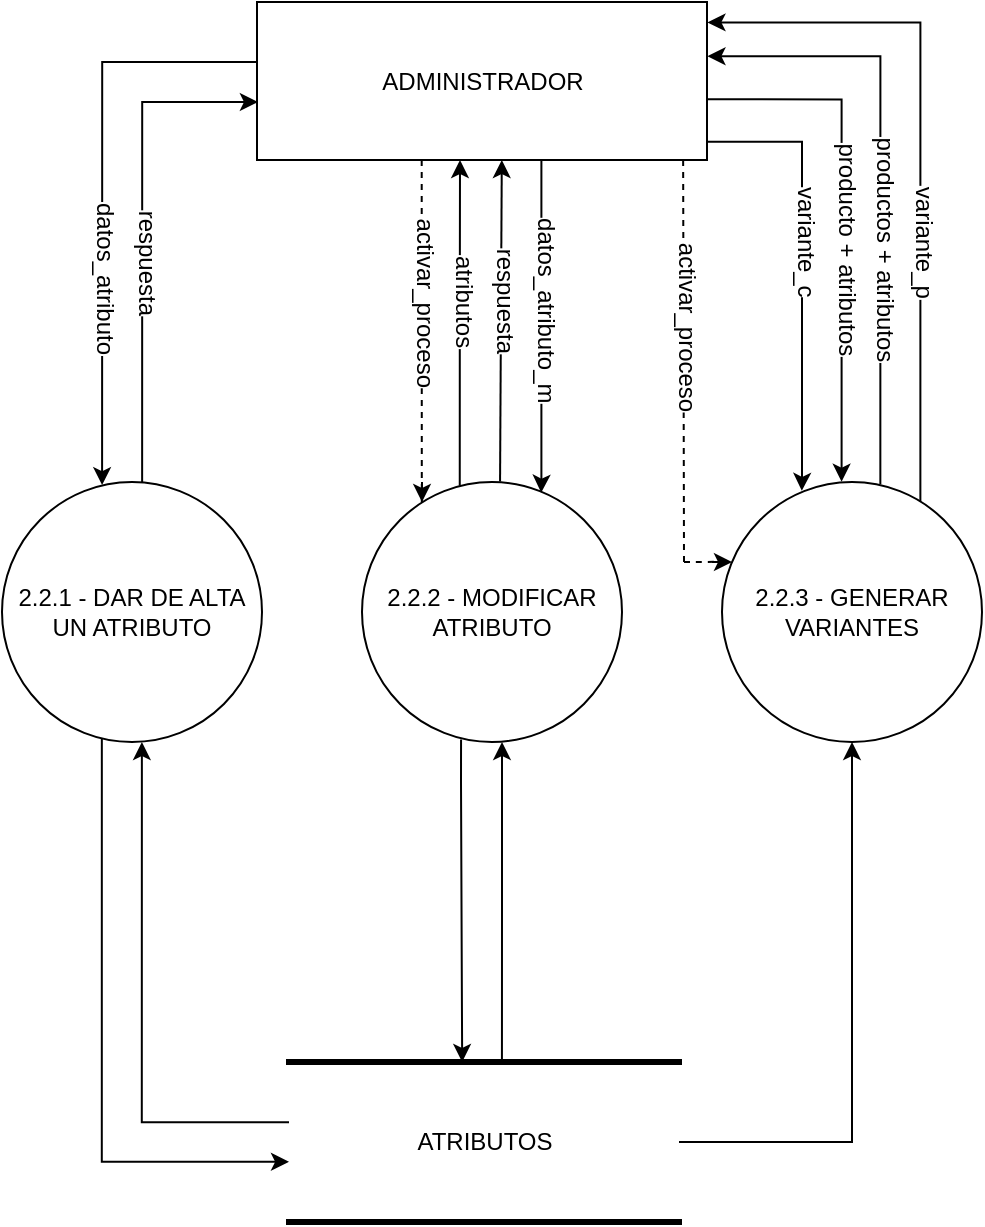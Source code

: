 <mxfile version="12.3.9" type="google" pages="2"><diagram id="X3DxEcPEJdj1AOFTx1KX" name="Figura 2.2 (V1)"><mxGraphModel dx="1222" dy="709" grid="1" gridSize="10" guides="1" tooltips="1" connect="1" arrows="1" fold="1" page="1" pageScale="1" pageWidth="827" pageHeight="1169" math="0" shadow="0"><root><mxCell id="0"/><mxCell id="1" parent="0"/><mxCell id="T6e_xXJbMc5Jy8DenD_6-27" style="edgeStyle=orthogonalEdgeStyle;rounded=0;orthogonalLoop=1;jettySize=auto;html=1;exitX=0.384;exitY=0.985;exitDx=0;exitDy=0;exitPerimeter=0;entryX=0;entryY=0.624;entryDx=0;entryDy=0;entryPerimeter=0;" parent="1" source="T6e_xXJbMc5Jy8DenD_6-1" target="T6e_xXJbMc5Jy8DenD_6-26" edge="1"><mxGeometry relative="1" as="geometry"><mxPoint x="280" y="740" as="targetPoint"/><Array as="points"><mxPoint x="210" y="740"/></Array></mxGeometry></mxCell><mxCell id="T6e_xXJbMc5Jy8DenD_6-1" value="2.2.1 - DAR DE ALTA UN ATRIBUTO" style="ellipse;whiteSpace=wrap;html=1;aspect=fixed;" parent="1" vertex="1"><mxGeometry x="160" y="400" width="130" height="130" as="geometry"/></mxCell><mxCell id="T6e_xXJbMc5Jy8DenD_6-46" style="edgeStyle=orthogonalEdgeStyle;rounded=0;orthogonalLoop=1;jettySize=auto;html=1;exitX=0.531;exitY=-0.002;exitDx=0;exitDy=0;exitPerimeter=0;entryX=0.544;entryY=1;entryDx=0;entryDy=0;entryPerimeter=0;" parent="1" source="T6e_xXJbMc5Jy8DenD_6-10" target="T6e_xXJbMc5Jy8DenD_6-13" edge="1"><mxGeometry relative="1" as="geometry"><mxPoint x="315.138" y="240" as="targetPoint"/><Array as="points"><mxPoint x="410" y="400"/></Array></mxGeometry></mxCell><mxCell id="T6e_xXJbMc5Jy8DenD_6-47" value="respuesta" style="text;html=1;resizable=0;points=[];align=center;verticalAlign=middle;labelBackgroundColor=#ffffff;rotation=90;direction=south;" parent="T6e_xXJbMc5Jy8DenD_6-46" vertex="1" connectable="0"><mxGeometry x="0.423" relative="1" as="geometry"><mxPoint x="2" y="23" as="offset"/></mxGeometry></mxCell><mxCell id="T6e_xXJbMc5Jy8DenD_6-49" style="edgeStyle=orthogonalEdgeStyle;rounded=0;orthogonalLoop=1;jettySize=auto;html=1;exitX=0.381;exitY=0.99;exitDx=0;exitDy=0;exitPerimeter=0;entryX=0.444;entryY=0;entryDx=0;entryDy=0;entryPerimeter=0;" parent="1" source="T6e_xXJbMc5Jy8DenD_6-10" target="T6e_xXJbMc5Jy8DenD_6-26" edge="1"><mxGeometry relative="1" as="geometry"><mxPoint x="361" y="511" as="sourcePoint"/><Array as="points"><mxPoint x="390" y="550"/></Array><mxPoint x="390" y="680" as="targetPoint"/></mxGeometry></mxCell><mxCell id="T6e_xXJbMc5Jy8DenD_6-10" value="2.2.2 - MODIFICAR ATRIBUTO" style="ellipse;whiteSpace=wrap;html=1;aspect=fixed;" parent="1" vertex="1"><mxGeometry x="340" y="400" width="130" height="130" as="geometry"/></mxCell><mxCell id="T6e_xXJbMc5Jy8DenD_6-12" value="2.2.3 - GENERAR VARIANTES" style="ellipse;whiteSpace=wrap;html=1;aspect=fixed;" parent="1" vertex="1"><mxGeometry x="520" y="400" width="130" height="130" as="geometry"/></mxCell><mxCell id="T6e_xXJbMc5Jy8DenD_6-21" style="edgeStyle=orthogonalEdgeStyle;rounded=0;orthogonalLoop=1;jettySize=auto;html=1;entryX=0.385;entryY=0.012;entryDx=0;entryDy=0;entryPerimeter=0;" parent="1" target="T6e_xXJbMc5Jy8DenD_6-1" edge="1"><mxGeometry relative="1" as="geometry"><mxPoint x="120" y="400" as="targetPoint"/><mxPoint x="287" y="190" as="sourcePoint"/><Array as="points"><mxPoint x="210" y="190"/></Array></mxGeometry></mxCell><mxCell id="T6e_xXJbMc5Jy8DenD_6-23" value="datos_atributo" style="text;html=1;resizable=0;points=[];align=center;verticalAlign=middle;labelBackgroundColor=#ffffff;rotation=90;" parent="T6e_xXJbMc5Jy8DenD_6-21" vertex="1" connectable="0"><mxGeometry x="-0.43" y="1" relative="1" as="geometry"><mxPoint x="1" y="102.5" as="offset"/></mxGeometry></mxCell><mxCell id="T6e_xXJbMc5Jy8DenD_6-22" style="edgeStyle=orthogonalEdgeStyle;rounded=0;orthogonalLoop=1;jettySize=auto;html=1;exitX=0.539;exitY=0.002;exitDx=0;exitDy=0;entryX=0.002;entryY=0.633;entryDx=0;entryDy=0;entryPerimeter=0;exitPerimeter=0;" parent="1" source="T6e_xXJbMc5Jy8DenD_6-1" target="T6e_xXJbMc5Jy8DenD_6-13" edge="1"><mxGeometry relative="1" as="geometry"><Array as="points"><mxPoint x="230" y="210"/></Array></mxGeometry></mxCell><mxCell id="T6e_xXJbMc5Jy8DenD_6-24" value="respuesta" style="text;html=1;resizable=0;points=[];align=center;verticalAlign=middle;labelBackgroundColor=#ffffff;rotation=90;" parent="T6e_xXJbMc5Jy8DenD_6-22" vertex="1" connectable="0"><mxGeometry x="0.675" y="-1" relative="1" as="geometry"><mxPoint x="-15.5" y="79" as="offset"/></mxGeometry></mxCell><mxCell id="T6e_xXJbMc5Jy8DenD_6-35" style="edgeStyle=orthogonalEdgeStyle;rounded=0;orthogonalLoop=1;jettySize=auto;html=1;exitX=0.632;exitY=0.995;exitDx=0;exitDy=0;exitPerimeter=0;entryX=0.689;entryY=0.041;entryDx=0;entryDy=0;entryPerimeter=0;" parent="1" source="T6e_xXJbMc5Jy8DenD_6-13" target="T6e_xXJbMc5Jy8DenD_6-10" edge="1"><mxGeometry relative="1" as="geometry"><Array as="points"><mxPoint x="430" y="400"/></Array><mxPoint x="288" y="230" as="sourcePoint"/><mxPoint x="429" y="410" as="targetPoint"/></mxGeometry></mxCell><mxCell id="T6e_xXJbMc5Jy8DenD_6-36" value="datos_atributo_m" style="text;html=1;resizable=0;points=[];align=center;verticalAlign=middle;labelBackgroundColor=#ffffff;rotation=90;" parent="T6e_xXJbMc5Jy8DenD_6-35" vertex="1" connectable="0"><mxGeometry x="-0.02" relative="1" as="geometry"><mxPoint x="2" y="-6" as="offset"/></mxGeometry></mxCell><mxCell id="T6e_xXJbMc5Jy8DenD_6-37" style="edgeStyle=orthogonalEdgeStyle;rounded=0;orthogonalLoop=1;jettySize=auto;html=1;exitX=0.376;exitY=0.014;exitDx=0;exitDy=0;exitPerimeter=0;" parent="1" source="T6e_xXJbMc5Jy8DenD_6-10" edge="1"><mxGeometry relative="1" as="geometry"><Array as="points"/><mxPoint x="389" y="390" as="sourcePoint"/><mxPoint x="389" y="239" as="targetPoint"/></mxGeometry></mxCell><mxCell id="T6e_xXJbMc5Jy8DenD_6-45" value="atributos" style="text;html=1;resizable=0;points=[];align=center;verticalAlign=middle;labelBackgroundColor=#ffffff;rotation=90;" parent="T6e_xXJbMc5Jy8DenD_6-37" vertex="1" connectable="0"><mxGeometry x="0.261" y="1" relative="1" as="geometry"><mxPoint x="3" y="10" as="offset"/></mxGeometry></mxCell><mxCell id="T6e_xXJbMc5Jy8DenD_6-55" style="edgeStyle=orthogonalEdgeStyle;rounded=0;orthogonalLoop=1;jettySize=auto;html=1;exitX=1.001;exitY=0.616;exitDx=0;exitDy=0;entryX=0.46;entryY=-0.001;entryDx=0;entryDy=0;entryPerimeter=0;exitPerimeter=0;" parent="1" source="T6e_xXJbMc5Jy8DenD_6-13" target="T6e_xXJbMc5Jy8DenD_6-12" edge="1"><mxGeometry relative="1" as="geometry"><Array as="points"><mxPoint x="580" y="209"/></Array></mxGeometry></mxCell><mxCell id="T6e_xXJbMc5Jy8DenD_6-56" value="producto + atributos" style="text;html=1;resizable=0;points=[];align=center;verticalAlign=middle;labelBackgroundColor=#ffffff;fontSize=12;rotation=90;" parent="T6e_xXJbMc5Jy8DenD_6-55" vertex="1" connectable="0"><mxGeometry x="-0.765" relative="1" as="geometry"><mxPoint x="39" y="74.5" as="offset"/></mxGeometry></mxCell><mxCell id="T6e_xXJbMc5Jy8DenD_6-57" style="edgeStyle=orthogonalEdgeStyle;rounded=0;orthogonalLoop=1;jettySize=auto;html=1;exitX=0.609;exitY=0.009;exitDx=0;exitDy=0;entryX=1.001;entryY=0.343;entryDx=0;entryDy=0;entryPerimeter=0;fontSize=5;exitPerimeter=0;" parent="1" source="T6e_xXJbMc5Jy8DenD_6-12" target="T6e_xXJbMc5Jy8DenD_6-13" edge="1"><mxGeometry relative="1" as="geometry"><Array as="points"><mxPoint x="599" y="187"/></Array></mxGeometry></mxCell><mxCell id="T6e_xXJbMc5Jy8DenD_6-59" value="productos + atributos" style="text;html=1;resizable=0;points=[];align=center;verticalAlign=middle;labelBackgroundColor=#ffffff;fontSize=12;rotation=90;" parent="T6e_xXJbMc5Jy8DenD_6-57" vertex="1" connectable="0"><mxGeometry x="-0.329" y="1" relative="1" as="geometry"><mxPoint x="3" y="-17" as="offset"/></mxGeometry></mxCell><mxCell id="T6e_xXJbMc5Jy8DenD_6-58" style="edgeStyle=orthogonalEdgeStyle;rounded=0;orthogonalLoop=1;jettySize=auto;html=1;entryX=1.001;entryY=0.129;entryDx=0;entryDy=0;entryPerimeter=0;fontSize=5;exitX=0.763;exitY=0.074;exitDx=0;exitDy=0;exitPerimeter=0;" parent="1" source="T6e_xXJbMc5Jy8DenD_6-12" target="T6e_xXJbMc5Jy8DenD_6-13" edge="1"><mxGeometry relative="1" as="geometry"><mxPoint x="551" y="432" as="sourcePoint"/><Array as="points"><mxPoint x="619" y="170"/></Array></mxGeometry></mxCell><mxCell id="T6e_xXJbMc5Jy8DenD_6-60" value="variante_p" style="text;html=1;resizable=0;points=[];align=center;verticalAlign=middle;labelBackgroundColor=#ffffff;fontSize=12;rotation=90;" parent="T6e_xXJbMc5Jy8DenD_6-58" vertex="1" connectable="0"><mxGeometry x="0.106" y="-1" relative="1" as="geometry"><mxPoint x="1" y="61.5" as="offset"/></mxGeometry></mxCell><mxCell id="8ViFL-NBP_x15IbpUA06-5" style="edgeStyle=orthogonalEdgeStyle;rounded=0;orthogonalLoop=1;jettySize=auto;html=1;exitX=1.001;exitY=0.885;exitDx=0;exitDy=0;entryX=0.307;entryY=0.034;entryDx=0;entryDy=0;entryPerimeter=0;fontSize=12;exitPerimeter=0;" parent="1" source="T6e_xXJbMc5Jy8DenD_6-13" target="T6e_xXJbMc5Jy8DenD_6-12" edge="1"><mxGeometry relative="1" as="geometry"><Array as="points"><mxPoint x="560" y="230"/><mxPoint x="560" y="400"/></Array></mxGeometry></mxCell><mxCell id="8ViFL-NBP_x15IbpUA06-6" value="variante_c" style="text;html=1;resizable=0;points=[];align=center;verticalAlign=middle;labelBackgroundColor=#ffffff;fontSize=12;rotation=90;" parent="8ViFL-NBP_x15IbpUA06-5" vertex="1" connectable="0"><mxGeometry x="-0.193" relative="1" as="geometry"><mxPoint x="2" y="7" as="offset"/></mxGeometry></mxCell><mxCell id="T6e_xXJbMc5Jy8DenD_6-13" value="ADMINISTRADOR" style="rounded=0;whiteSpace=wrap;html=1;" parent="1" vertex="1"><mxGeometry x="287.5" y="160" width="225" height="79" as="geometry"/></mxCell><mxCell id="T6e_xXJbMc5Jy8DenD_6-29" style="edgeStyle=orthogonalEdgeStyle;rounded=0;orthogonalLoop=1;jettySize=auto;html=1;entryX=0.538;entryY=1;entryDx=0;entryDy=0;entryPerimeter=0;exitX=0;exitY=0.376;exitDx=0;exitDy=0;exitPerimeter=0;" parent="1" source="T6e_xXJbMc5Jy8DenD_6-26" target="T6e_xXJbMc5Jy8DenD_6-1" edge="1"><mxGeometry relative="1" as="geometry"><mxPoint x="290" y="720" as="sourcePoint"/><mxPoint x="140" y="550" as="targetPoint"/><Array as="points"><mxPoint x="230" y="720"/></Array></mxGeometry></mxCell><mxCell id="T6e_xXJbMc5Jy8DenD_6-48" style="edgeStyle=orthogonalEdgeStyle;rounded=0;orthogonalLoop=1;jettySize=auto;html=1;exitX=0.546;exitY=0;exitDx=0;exitDy=0;exitPerimeter=0;" parent="1" source="T6e_xXJbMc5Jy8DenD_6-26" edge="1"><mxGeometry relative="1" as="geometry"><Array as="points"/><mxPoint x="410" y="530" as="targetPoint"/></mxGeometry></mxCell><mxCell id="T6e_xXJbMc5Jy8DenD_6-62" style="edgeStyle=orthogonalEdgeStyle;rounded=0;orthogonalLoop=1;jettySize=auto;html=1;exitX=1;exitY=0.5;exitDx=0;exitDy=0;fontSize=12;entryX=0.5;entryY=1;entryDx=0;entryDy=0;" parent="1" source="T6e_xXJbMc5Jy8DenD_6-26" target="T6e_xXJbMc5Jy8DenD_6-12" edge="1"><mxGeometry relative="1" as="geometry"><Array as="points"/><mxPoint x="580" y="570" as="targetPoint"/></mxGeometry></mxCell><mxCell id="T6e_xXJbMc5Jy8DenD_6-26" value="ATRIBUTOS" style="shape=partialRectangle;whiteSpace=wrap;html=1;left=0;right=0;fillColor=none;strokeWidth=3;" parent="1" vertex="1"><mxGeometry x="303.5" y="690" width="195" height="80" as="geometry"/></mxCell><mxCell id="8ViFL-NBP_x15IbpUA06-2" value="" style="endArrow=none;dashed=1;html=1;exitX=0.23;exitY=0.077;exitDx=0;exitDy=0;exitPerimeter=0;entryX=0.366;entryY=1;entryDx=0;entryDy=0;entryPerimeter=0;" parent="1" source="T6e_xXJbMc5Jy8DenD_6-10" target="T6e_xXJbMc5Jy8DenD_6-13" edge="1"><mxGeometry width="50" height="50" relative="1" as="geometry"><mxPoint x="370" y="400" as="sourcePoint"/><mxPoint x="370" y="340" as="targetPoint"/></mxGeometry></mxCell><mxCell id="8ViFL-NBP_x15IbpUA06-4" value="activar_proceso" style="text;html=1;resizable=0;points=[];align=center;verticalAlign=middle;labelBackgroundColor=#ffffff;rotation=90;" parent="8ViFL-NBP_x15IbpUA06-2" vertex="1" connectable="0"><mxGeometry x="0.173" y="1" relative="1" as="geometry"><mxPoint x="3" as="offset"/></mxGeometry></mxCell><mxCell id="8ViFL-NBP_x15IbpUA06-3" value="" style="endArrow=classic;html=1;" parent="1" edge="1"><mxGeometry width="50" height="50" relative="1" as="geometry"><mxPoint x="370" y="400" as="sourcePoint"/><mxPoint x="370" y="410" as="targetPoint"/></mxGeometry></mxCell><mxCell id="8ViFL-NBP_x15IbpUA06-7" value="" style="endArrow=none;dashed=1;html=1;entryX=0.947;entryY=0.992;entryDx=0;entryDy=0;entryPerimeter=0;" parent="1" target="T6e_xXJbMc5Jy8DenD_6-13" edge="1"><mxGeometry width="50" height="50" relative="1" as="geometry"><mxPoint x="501" y="440" as="sourcePoint"/><mxPoint x="494.85" y="250.0" as="targetPoint"/></mxGeometry></mxCell><mxCell id="8ViFL-NBP_x15IbpUA06-8" value="activar_proceso" style="text;html=1;resizable=0;points=[];align=center;verticalAlign=middle;labelBackgroundColor=#ffffff;rotation=90;" parent="8ViFL-NBP_x15IbpUA06-7" vertex="1" connectable="0"><mxGeometry x="0.173" y="1" relative="1" as="geometry"><mxPoint x="3" as="offset"/></mxGeometry></mxCell><mxCell id="8ViFL-NBP_x15IbpUA06-9" value="" style="endArrow=none;dashed=1;html=1;fontSize=12;entryX=0.039;entryY=0.306;entryDx=0;entryDy=0;entryPerimeter=0;" parent="1" target="T6e_xXJbMc5Jy8DenD_6-12" edge="1"><mxGeometry width="50" height="50" relative="1" as="geometry"><mxPoint x="501" y="440" as="sourcePoint"/><mxPoint x="521" y="440" as="targetPoint"/><Array as="points"><mxPoint x="511" y="440"/></Array></mxGeometry></mxCell><mxCell id="8ViFL-NBP_x15IbpUA06-10" value="" style="endArrow=classic;html=1;fontSize=12;" parent="1" edge="1"><mxGeometry width="50" height="50" relative="1" as="geometry"><mxPoint x="515" y="440" as="sourcePoint"/><mxPoint x="525" y="440" as="targetPoint"/><Array as="points"/></mxGeometry></mxCell></root></mxGraphModel></diagram><diagram id="tGNjGHN8JwxP7quE1PgB" name="Figura 2.2 (V2)"><mxGraphModel dx="1222" dy="709" grid="1" gridSize="10" guides="1" tooltips="1" connect="1" arrows="1" fold="1" page="1" pageScale="1" pageWidth="827" pageHeight="1169" math="0" shadow="0"><root><mxCell id="FzPrCNc9Us2CRw2G0LBg-0"/><mxCell id="FzPrCNc9Us2CRw2G0LBg-1" parent="FzPrCNc9Us2CRw2G0LBg-0"/><mxCell id="-eKlkBOB9nBXGp_zxd_F-1" style="edgeStyle=orthogonalEdgeStyle;rounded=0;orthogonalLoop=1;jettySize=auto;html=1;exitX=0.5;exitY=1;exitDx=0;exitDy=0;entryX=0.003;entryY=0.883;entryDx=0;entryDy=0;entryPerimeter=0;" parent="FzPrCNc9Us2CRw2G0LBg-1" source="aWJfg2UhmEREqOvK9j3d-0" target="-eKlkBOB9nBXGp_zxd_F-0" edge="1"><mxGeometry relative="1" as="geometry"><Array as="points"><mxPoint x="130" y="543"/></Array></mxGeometry></mxCell><mxCell id="-eKlkBOB9nBXGp_zxd_F-2" style="edgeStyle=orthogonalEdgeStyle;rounded=0;orthogonalLoop=1;jettySize=auto;html=1;exitX=0;exitY=0.5;exitDx=0;exitDy=0;" parent="FzPrCNc9Us2CRw2G0LBg-1" source="-eKlkBOB9nBXGp_zxd_F-0" target="aWJfg2UhmEREqOvK9j3d-0" edge="1"><mxGeometry relative="1" as="geometry"><Array as="points"><mxPoint x="150" y="520"/></Array></mxGeometry></mxCell><mxCell id="aWJfg2UhmEREqOvK9j3d-0" value="2.2.1 - AGREGAR TRIBUTO" style="ellipse;whiteSpace=wrap;html=1;aspect=fixed;" parent="FzPrCNc9Us2CRw2G0LBg-1" vertex="1"><mxGeometry x="65" y="200" width="130" height="130" as="geometry"/></mxCell><mxCell id="-eKlkBOB9nBXGp_zxd_F-8" style="edgeStyle=orthogonalEdgeStyle;rounded=0;orthogonalLoop=1;jettySize=auto;html=1;exitX=0.653;exitY=0.008;exitDx=0;exitDy=0;exitPerimeter=0;" parent="FzPrCNc9Us2CRw2G0LBg-1" source="ryVYQbZpCtNS8TYP7S1S-0" edge="1"><mxGeometry relative="1" as="geometry"><mxPoint x="340" y="100" as="targetPoint"/></mxGeometry></mxCell><mxCell id="-eKlkBOB9nBXGp_zxd_F-9" value="respuesta" style="text;html=1;align=center;verticalAlign=middle;resizable=0;points=[];;labelBackgroundColor=#ffffff;rotation=90;" parent="-eKlkBOB9nBXGp_zxd_F-8" vertex="1" connectable="0"><mxGeometry x="0.282" y="-1" relative="1" as="geometry"><mxPoint x="-1" y="13" as="offset"/></mxGeometry></mxCell><mxCell id="-eKlkBOB9nBXGp_zxd_F-10" style="edgeStyle=orthogonalEdgeStyle;rounded=0;orthogonalLoop=1;jettySize=auto;html=1;exitX=1;exitY=0;exitDx=0;exitDy=0;entryX=0.205;entryY=0.99;entryDx=0;entryDy=0;entryPerimeter=0;" parent="FzPrCNc9Us2CRw2G0LBg-1" source="ryVYQbZpCtNS8TYP7S1S-0" target="yovpaFnjTQCnELnn3AiG-0" edge="1"><mxGeometry relative="1" as="geometry"/></mxCell><mxCell id="-eKlkBOB9nBXGp_zxd_F-11" value="{atributo}" style="text;html=1;align=center;verticalAlign=middle;resizable=0;points=[];;labelBackgroundColor=#ffffff;rotation=90;" parent="-eKlkBOB9nBXGp_zxd_F-10" vertex="1" connectable="0"><mxGeometry x="0.283" y="-1" relative="1" as="geometry"><mxPoint x="-1" y="18.5" as="offset"/></mxGeometry></mxCell><mxCell id="-eKlkBOB9nBXGp_zxd_F-12" style="edgeStyle=orthogonalEdgeStyle;rounded=0;orthogonalLoop=1;jettySize=auto;html=1;exitX=0;exitY=1;exitDx=0;exitDy=0;" parent="FzPrCNc9Us2CRw2G0LBg-1" source="ryVYQbZpCtNS8TYP7S1S-0" edge="1"><mxGeometry relative="1" as="geometry"><mxPoint x="342" y="500" as="targetPoint"/><Array as="points"><mxPoint x="274" y="410"/><mxPoint x="270" y="410"/><mxPoint x="270" y="500"/></Array></mxGeometry></mxCell><mxCell id="-eKlkBOB9nBXGp_zxd_F-14" value="(nombre) + (valores_posibles)" style="text;html=1;align=center;verticalAlign=middle;resizable=0;points=[];;labelBackgroundColor=#ffffff;rotation=90;" parent="-eKlkBOB9nBXGp_zxd_F-12" vertex="1" connectable="0"><mxGeometry x="-0.478" y="-1" relative="1" as="geometry"><mxPoint x="1" y="28.5" as="offset"/></mxGeometry></mxCell><mxCell id="ryVYQbZpCtNS8TYP7S1S-0" value="2.2.2 - MODIFICAR ATRIBUTO" style="ellipse;whiteSpace=wrap;html=1;aspect=fixed;" parent="FzPrCNc9Us2CRw2G0LBg-1" vertex="1"><mxGeometry x="255" y="200" width="130" height="130" as="geometry"/></mxCell><mxCell id="-eKlkBOB9nBXGp_zxd_F-20" style="edgeStyle=orthogonalEdgeStyle;rounded=0;orthogonalLoop=1;jettySize=auto;html=1;exitX=0.271;exitY=0.053;exitDx=0;exitDy=0;entryX=0.709;entryY=0.994;entryDx=0;entryDy=0;entryPerimeter=0;exitPerimeter=0;" parent="FzPrCNc9Us2CRw2G0LBg-1" source="jv3zxJle_t1jaW9t0N7R-0" target="yovpaFnjTQCnELnn3AiG-0" edge="1"><mxGeometry relative="1" as="geometry"><Array as="points"><mxPoint x="480" y="200"/></Array></mxGeometry></mxCell><mxCell id="-eKlkBOB9nBXGp_zxd_F-21" value="respuesta" style="text;html=1;align=center;verticalAlign=middle;resizable=0;points=[];;labelBackgroundColor=#ffffff;rotation=90;" parent="-eKlkBOB9nBXGp_zxd_F-20" vertex="1" connectable="0"><mxGeometry x="0.304" y="-1" relative="1" as="geometry"><mxPoint y="23.5" as="offset"/></mxGeometry></mxCell><mxCell id="-eKlkBOB9nBXGp_zxd_F-22" style="edgeStyle=orthogonalEdgeStyle;rounded=0;orthogonalLoop=1;jettySize=auto;html=1;exitX=0.5;exitY=0;exitDx=0;exitDy=0;entryX=0.844;entryY=1.013;entryDx=0;entryDy=0;entryPerimeter=0;" parent="FzPrCNc9Us2CRw2G0LBg-1" source="jv3zxJle_t1jaW9t0N7R-0" target="yovpaFnjTQCnELnn3AiG-0" edge="1"><mxGeometry relative="1" as="geometry"/></mxCell><mxCell id="-eKlkBOB9nBXGp_zxd_F-23" value="{atributo}" style="text;html=1;align=center;verticalAlign=middle;resizable=0;points=[];;labelBackgroundColor=#ffffff;rotation=90;" parent="-eKlkBOB9nBXGp_zxd_F-22" vertex="1" connectable="0"><mxGeometry x="0.305" relative="1" as="geometry"><mxPoint y="15" as="offset"/></mxGeometry></mxCell><mxCell id="-eKlkBOB9nBXGp_zxd_F-24" style="edgeStyle=orthogonalEdgeStyle;rounded=0;orthogonalLoop=1;jettySize=auto;html=1;exitX=0;exitY=1;exitDx=0;exitDy=0;entryX=0.669;entryY=-0.003;entryDx=0;entryDy=0;entryPerimeter=0;" parent="FzPrCNc9Us2CRw2G0LBg-1" source="jv3zxJle_t1jaW9t0N7R-0" target="-eKlkBOB9nBXGp_zxd_F-0" edge="1"><mxGeometry relative="1" as="geometry"><Array as="points"><mxPoint x="464" y="330"/></Array></mxGeometry></mxCell><mxCell id="-eKlkBOB9nBXGp_zxd_F-25" value="estado_atributo" style="text;html=1;align=center;verticalAlign=middle;resizable=0;points=[];;labelBackgroundColor=#ffffff;rotation=90;" parent="-eKlkBOB9nBXGp_zxd_F-24" vertex="1" connectable="0"><mxGeometry x="-0.349" y="3" relative="1" as="geometry"><mxPoint x="-1.5" y="27" as="offset"/></mxGeometry></mxCell><mxCell id="jv3zxJle_t1jaW9t0N7R-0" value="2.2.3 - DAR DE BAJA ATRIBUTO" style="ellipse;whiteSpace=wrap;html=1;aspect=fixed;" parent="FzPrCNc9Us2CRw2G0LBg-1" vertex="1"><mxGeometry x="445" y="200" width="130" height="130" as="geometry"/></mxCell><mxCell id="-eKlkBOB9nBXGp_zxd_F-32" style="edgeStyle=orthogonalEdgeStyle;rounded=0;orthogonalLoop=1;jettySize=auto;html=1;exitX=0.361;exitY=0.015;exitDx=0;exitDy=0;entryX=0.999;entryY=0.544;entryDx=0;entryDy=0;entryPerimeter=0;exitPerimeter=0;" parent="FzPrCNc9Us2CRw2G0LBg-1" source="jv3zxJle_t1jaW9t0N7R-1" target="yovpaFnjTQCnELnn3AiG-0" edge="1"><mxGeometry relative="1" as="geometry"><Array as="points"><mxPoint x="679" y="200"/><mxPoint x="680" y="63"/></Array></mxGeometry></mxCell><mxCell id="-eKlkBOB9nBXGp_zxd_F-33" value="respuesta" style="text;html=1;align=center;verticalAlign=middle;resizable=0;points=[];;labelBackgroundColor=#ffffff;rotation=90;" parent="-eKlkBOB9nBXGp_zxd_F-32" vertex="1" connectable="0"><mxGeometry x="-0.371" y="-2" relative="1" as="geometry"><mxPoint x="-1" as="offset"/></mxGeometry></mxCell><mxCell id="-eKlkBOB9nBXGp_zxd_F-34" style="edgeStyle=orthogonalEdgeStyle;rounded=0;orthogonalLoop=1;jettySize=auto;html=1;exitX=0.5;exitY=0;exitDx=0;exitDy=0;entryX=0.999;entryY=0.309;entryDx=0;entryDy=0;entryPerimeter=0;" parent="FzPrCNc9Us2CRw2G0LBg-1" source="jv3zxJle_t1jaW9t0N7R-1" target="yovpaFnjTQCnELnn3AiG-0" edge="1"><mxGeometry relative="1" as="geometry"/></mxCell><mxCell id="-eKlkBOB9nBXGp_zxd_F-35" value="{atributo}" style="text;html=1;align=center;verticalAlign=middle;resizable=0;points=[];;labelBackgroundColor=#ffffff;rotation=90;" parent="-eKlkBOB9nBXGp_zxd_F-34" vertex="1" connectable="0"><mxGeometry x="-0.36" y="2" relative="1" as="geometry"><mxPoint x="2" y="12" as="offset"/></mxGeometry></mxCell><mxCell id="-eKlkBOB9nBXGp_zxd_F-36" style="edgeStyle=orthogonalEdgeStyle;rounded=0;orthogonalLoop=1;jettySize=auto;html=1;exitX=0.5;exitY=1;exitDx=0;exitDy=0;entryX=0.997;entryY=0.331;entryDx=0;entryDy=0;entryPerimeter=0;" parent="FzPrCNc9Us2CRw2G0LBg-1" source="jv3zxJle_t1jaW9t0N7R-1" target="-eKlkBOB9nBXGp_zxd_F-0" edge="1"><mxGeometry relative="1" as="geometry"/></mxCell><mxCell id="-eKlkBOB9nBXGp_zxd_F-37" value="estado_atributo" style="text;html=1;align=center;verticalAlign=middle;resizable=0;points=[];;labelBackgroundColor=#ffffff;rotation=90;" parent="-eKlkBOB9nBXGp_zxd_F-36" vertex="1" connectable="0"><mxGeometry x="-0.554" y="1" relative="1" as="geometry"><mxPoint as="offset"/></mxGeometry></mxCell><mxCell id="jv3zxJle_t1jaW9t0N7R-1" value="2.2.4 - REACTIVAR ATRIBUTO" style="ellipse;whiteSpace=wrap;html=1;aspect=fixed;" parent="FzPrCNc9Us2CRw2G0LBg-1" vertex="1"><mxGeometry x="632" y="200" width="130" height="130" as="geometry"/></mxCell><mxCell id="yovpaFnjTQCnELnn3AiG-2" style="edgeStyle=orthogonalEdgeStyle;rounded=0;orthogonalLoop=1;jettySize=auto;html=1;exitX=0;exitY=0.25;exitDx=0;exitDy=0;entryX=0.038;entryY=0.231;entryDx=0;entryDy=0;entryPerimeter=0;" parent="FzPrCNc9Us2CRw2G0LBg-1" source="yovpaFnjTQCnELnn3AiG-0" target="aWJfg2UhmEREqOvK9j3d-0" edge="1"><mxGeometry relative="1" as="geometry"/></mxCell><mxCell id="yovpaFnjTQCnELnn3AiG-4" value="nombre + valores_posibles" style="text;html=1;align=center;verticalAlign=middle;resizable=0;points=[];;labelBackgroundColor=#ffffff;" parent="yovpaFnjTQCnELnn3AiG-2" vertex="1" connectable="0"><mxGeometry x="-0.241" y="3" relative="1" as="geometry"><mxPoint x="42" y="-3" as="offset"/></mxGeometry></mxCell><mxCell id="yovpaFnjTQCnELnn3AiG-3" style="edgeStyle=orthogonalEdgeStyle;rounded=0;orthogonalLoop=1;jettySize=auto;html=1;exitX=0.2;exitY=0.092;exitDx=0;exitDy=0;entryX=0;entryY=0.5;entryDx=0;entryDy=0;exitPerimeter=0;" parent="FzPrCNc9Us2CRw2G0LBg-1" source="aWJfg2UhmEREqOvK9j3d-0" target="yovpaFnjTQCnELnn3AiG-0" edge="1"><mxGeometry relative="1" as="geometry"><Array as="points"><mxPoint x="91" y="60"/></Array></mxGeometry></mxCell><mxCell id="yovpaFnjTQCnELnn3AiG-5" value="respuesta" style="text;html=1;align=center;verticalAlign=middle;resizable=0;points=[];;labelBackgroundColor=#ffffff;" parent="yovpaFnjTQCnELnn3AiG-3" vertex="1" connectable="0"><mxGeometry x="0.26" y="-2" relative="1" as="geometry"><mxPoint x="17" y="-1" as="offset"/></mxGeometry></mxCell><mxCell id="-eKlkBOB9nBXGp_zxd_F-3" style="edgeStyle=orthogonalEdgeStyle;rounded=0;orthogonalLoop=1;jettySize=auto;html=1;exitX=0;exitY=0.75;exitDx=0;exitDy=0;entryX=0.058;entryY=0.281;entryDx=0;entryDy=0;entryPerimeter=0;" parent="FzPrCNc9Us2CRw2G0LBg-1" source="yovpaFnjTQCnELnn3AiG-0" target="ryVYQbZpCtNS8TYP7S1S-0" edge="1"><mxGeometry relative="1" as="geometry"><Array as="points"><mxPoint x="263" y="79"/><mxPoint x="263" y="99"/></Array></mxGeometry></mxCell><mxCell id="-eKlkBOB9nBXGp_zxd_F-7" value="&lt;div&gt;id_atributo + (nombre)&lt;/div&gt;&lt;div&gt; + (valores_posibles)&lt;/div&gt;" style="text;html=1;align=center;verticalAlign=middle;resizable=0;points=[];;labelBackgroundColor=#ffffff;rotation=90;" parent="-eKlkBOB9nBXGp_zxd_F-3" vertex="1" connectable="0"><mxGeometry x="-0.107" y="-1" relative="1" as="geometry"><mxPoint x="-3" y="32" as="offset"/></mxGeometry></mxCell><mxCell id="-eKlkBOB9nBXGp_zxd_F-4" style="edgeStyle=orthogonalEdgeStyle;rounded=0;orthogonalLoop=1;jettySize=auto;html=1;exitX=-0.011;exitY=0.905;exitDx=0;exitDy=0;exitPerimeter=0;dashed=1;entryX=0.367;entryY=0.021;entryDx=0;entryDy=0;entryPerimeter=0;" parent="FzPrCNc9Us2CRw2G0LBg-1" source="yovpaFnjTQCnELnn3AiG-0" target="ryVYQbZpCtNS8TYP7S1S-0" edge="1"><mxGeometry relative="1" as="geometry"><mxPoint x="300" y="200" as="targetPoint"/><Array as="points"><mxPoint x="303" y="92"/><mxPoint x="303" y="180"/></Array></mxGeometry></mxCell><mxCell id="-eKlkBOB9nBXGp_zxd_F-6" value="activar_proceso" style="text;html=1;align=center;verticalAlign=middle;resizable=0;points=[];;labelBackgroundColor=#ffffff;rotation=90;" parent="-eKlkBOB9nBXGp_zxd_F-4" vertex="1" connectable="0"><mxGeometry x="0.128" y="1" relative="1" as="geometry"><mxPoint x="-1" y="-7" as="offset"/></mxGeometry></mxCell><mxCell id="-eKlkBOB9nBXGp_zxd_F-16" style="edgeStyle=orthogonalEdgeStyle;rounded=0;orthogonalLoop=1;jettySize=auto;html=1;exitX=0.5;exitY=1;exitDx=0;exitDy=0;entryX=0.003;entryY=0.646;entryDx=0;entryDy=0;entryPerimeter=0;dashed=1;" parent="FzPrCNc9Us2CRw2G0LBg-1" source="yovpaFnjTQCnELnn3AiG-0" target="jv3zxJle_t1jaW9t0N7R-0" edge="1"><mxGeometry relative="1" as="geometry"><Array as="points"><mxPoint x="432" y="150"/><mxPoint x="432" y="284"/></Array></mxGeometry></mxCell><mxCell id="-eKlkBOB9nBXGp_zxd_F-17" value="activar_proceso" style="text;html=1;align=center;verticalAlign=middle;resizable=0;points=[];;labelBackgroundColor=#ffffff;rotation=90;" parent="-eKlkBOB9nBXGp_zxd_F-16" vertex="1" connectable="0"><mxGeometry x="-0.448" relative="1" as="geometry"><mxPoint y="18" as="offset"/></mxGeometry></mxCell><mxCell id="-eKlkBOB9nBXGp_zxd_F-18" style="edgeStyle=orthogonalEdgeStyle;rounded=0;orthogonalLoop=1;jettySize=auto;html=1;exitX=0.605;exitY=1.008;exitDx=0;exitDy=0;entryX=0.085;entryY=0.217;entryDx=0;entryDy=0;entryPerimeter=0;exitPerimeter=0;" parent="FzPrCNc9Us2CRw2G0LBg-1" source="yovpaFnjTQCnELnn3AiG-0" target="jv3zxJle_t1jaW9t0N7R-0" edge="1"><mxGeometry relative="1" as="geometry"><Array as="points"/></mxGeometry></mxCell><mxCell id="-eKlkBOB9nBXGp_zxd_F-19" value="id_atributo" style="text;html=1;align=center;verticalAlign=middle;resizable=0;points=[];;labelBackgroundColor=#ffffff;rotation=90;" parent="-eKlkBOB9nBXGp_zxd_F-18" vertex="1" connectable="0"><mxGeometry x="-0.348" relative="1" as="geometry"><mxPoint y="18.5" as="offset"/></mxGeometry></mxCell><mxCell id="-eKlkBOB9nBXGp_zxd_F-27" style="edgeStyle=orthogonalEdgeStyle;rounded=0;orthogonalLoop=1;jettySize=auto;html=1;exitX=0.999;exitY=0.887;exitDx=0;exitDy=0;exitPerimeter=0;dashed=1;entryX=0.05;entryY=0.264;entryDx=0;entryDy=0;entryPerimeter=0;" parent="FzPrCNc9Us2CRw2G0LBg-1" source="yovpaFnjTQCnELnn3AiG-0" target="jv3zxJle_t1jaW9t0N7R-1" edge="1"><mxGeometry relative="1" as="geometry"><mxPoint x="639" y="210" as="targetPoint"/><Array as="points"><mxPoint x="638" y="90"/></Array></mxGeometry></mxCell><mxCell id="-eKlkBOB9nBXGp_zxd_F-28" value="activar_proceso" style="text;html=1;align=center;verticalAlign=middle;resizable=0;points=[];;labelBackgroundColor=#ffffff;rotation=90;" parent="-eKlkBOB9nBXGp_zxd_F-27" vertex="1" connectable="0"><mxGeometry x="-0.233" y="-34" relative="1" as="geometry"><mxPoint x="2" y="26" as="offset"/></mxGeometry></mxCell><mxCell id="-eKlkBOB9nBXGp_zxd_F-30" style="edgeStyle=orthogonalEdgeStyle;rounded=0;orthogonalLoop=1;jettySize=auto;html=1;exitX=1;exitY=0.75;exitDx=0;exitDy=0;entryX=0.2;entryY=0.096;entryDx=0;entryDy=0;entryPerimeter=0;" parent="FzPrCNc9Us2CRw2G0LBg-1" source="yovpaFnjTQCnELnn3AiG-0" target="jv3zxJle_t1jaW9t0N7R-1" edge="1"><mxGeometry relative="1" as="geometry"/></mxCell><mxCell id="-eKlkBOB9nBXGp_zxd_F-31" value="id_atributo" style="text;html=1;align=center;verticalAlign=middle;resizable=0;points=[];;labelBackgroundColor=#ffffff;rotation=90;" parent="-eKlkBOB9nBXGp_zxd_F-30" vertex="1" connectable="0"><mxGeometry x="-0.087" y="-51" relative="1" as="geometry"><mxPoint as="offset"/></mxGeometry></mxCell><mxCell id="yovpaFnjTQCnELnn3AiG-0" value="ADMINISTRADOR" style="rounded=0;whiteSpace=wrap;html=1;" parent="FzPrCNc9Us2CRw2G0LBg-1" vertex="1"><mxGeometry x="320" y="20" width="225" height="79" as="geometry"/></mxCell><mxCell id="-eKlkBOB9nBXGp_zxd_F-15" style="edgeStyle=orthogonalEdgeStyle;rounded=0;orthogonalLoop=1;jettySize=auto;html=1;exitX=0.042;exitY=-0.002;exitDx=0;exitDy=0;exitPerimeter=0;entryX=0.721;entryY=0.946;entryDx=0;entryDy=0;entryPerimeter=0;" parent="FzPrCNc9Us2CRw2G0LBg-1" source="-eKlkBOB9nBXGp_zxd_F-0" target="ryVYQbZpCtNS8TYP7S1S-0" edge="1"><mxGeometry relative="1" as="geometry"><mxPoint x="350" y="330" as="targetPoint"/><Array as="points"><mxPoint x="350" y="360"/><mxPoint x="349" y="360"/></Array></mxGeometry></mxCell><mxCell id="-eKlkBOB9nBXGp_zxd_F-26" style="edgeStyle=orthogonalEdgeStyle;rounded=0;orthogonalLoop=1;jettySize=auto;html=1;exitX=0.882;exitY=-0.022;exitDx=0;exitDy=0;entryX=0.438;entryY=0.992;entryDx=0;entryDy=0;entryPerimeter=0;exitPerimeter=0;" parent="FzPrCNc9Us2CRw2G0LBg-1" source="-eKlkBOB9nBXGp_zxd_F-0" target="jv3zxJle_t1jaW9t0N7R-0" edge="1"><mxGeometry relative="1" as="geometry"><Array as="points"><mxPoint x="501" y="490"/></Array></mxGeometry></mxCell><mxCell id="-eKlkBOB9nBXGp_zxd_F-38" style="edgeStyle=orthogonalEdgeStyle;rounded=0;orthogonalLoop=1;jettySize=auto;html=1;entryX=0.754;entryY=0.923;entryDx=0;entryDy=0;entryPerimeter=0;" parent="FzPrCNc9Us2CRw2G0LBg-1" target="jv3zxJle_t1jaW9t0N7R-1" edge="1"><mxGeometry relative="1" as="geometry"><mxPoint x="523" y="530" as="sourcePoint"/><Array as="points"><mxPoint x="523" y="530"/><mxPoint x="730" y="530"/></Array></mxGeometry></mxCell><mxCell id="-eKlkBOB9nBXGp_zxd_F-0" value="ATRIBUTOS" style="shape=partialRectangle;whiteSpace=wrap;html=1;left=0;right=0;fillColor=none;strokeWidth=3;" parent="FzPrCNc9Us2CRw2G0LBg-1" vertex="1"><mxGeometry x="342.5" y="490" width="180" height="60" as="geometry"/></mxCell></root></mxGraphModel></diagram></mxfile>